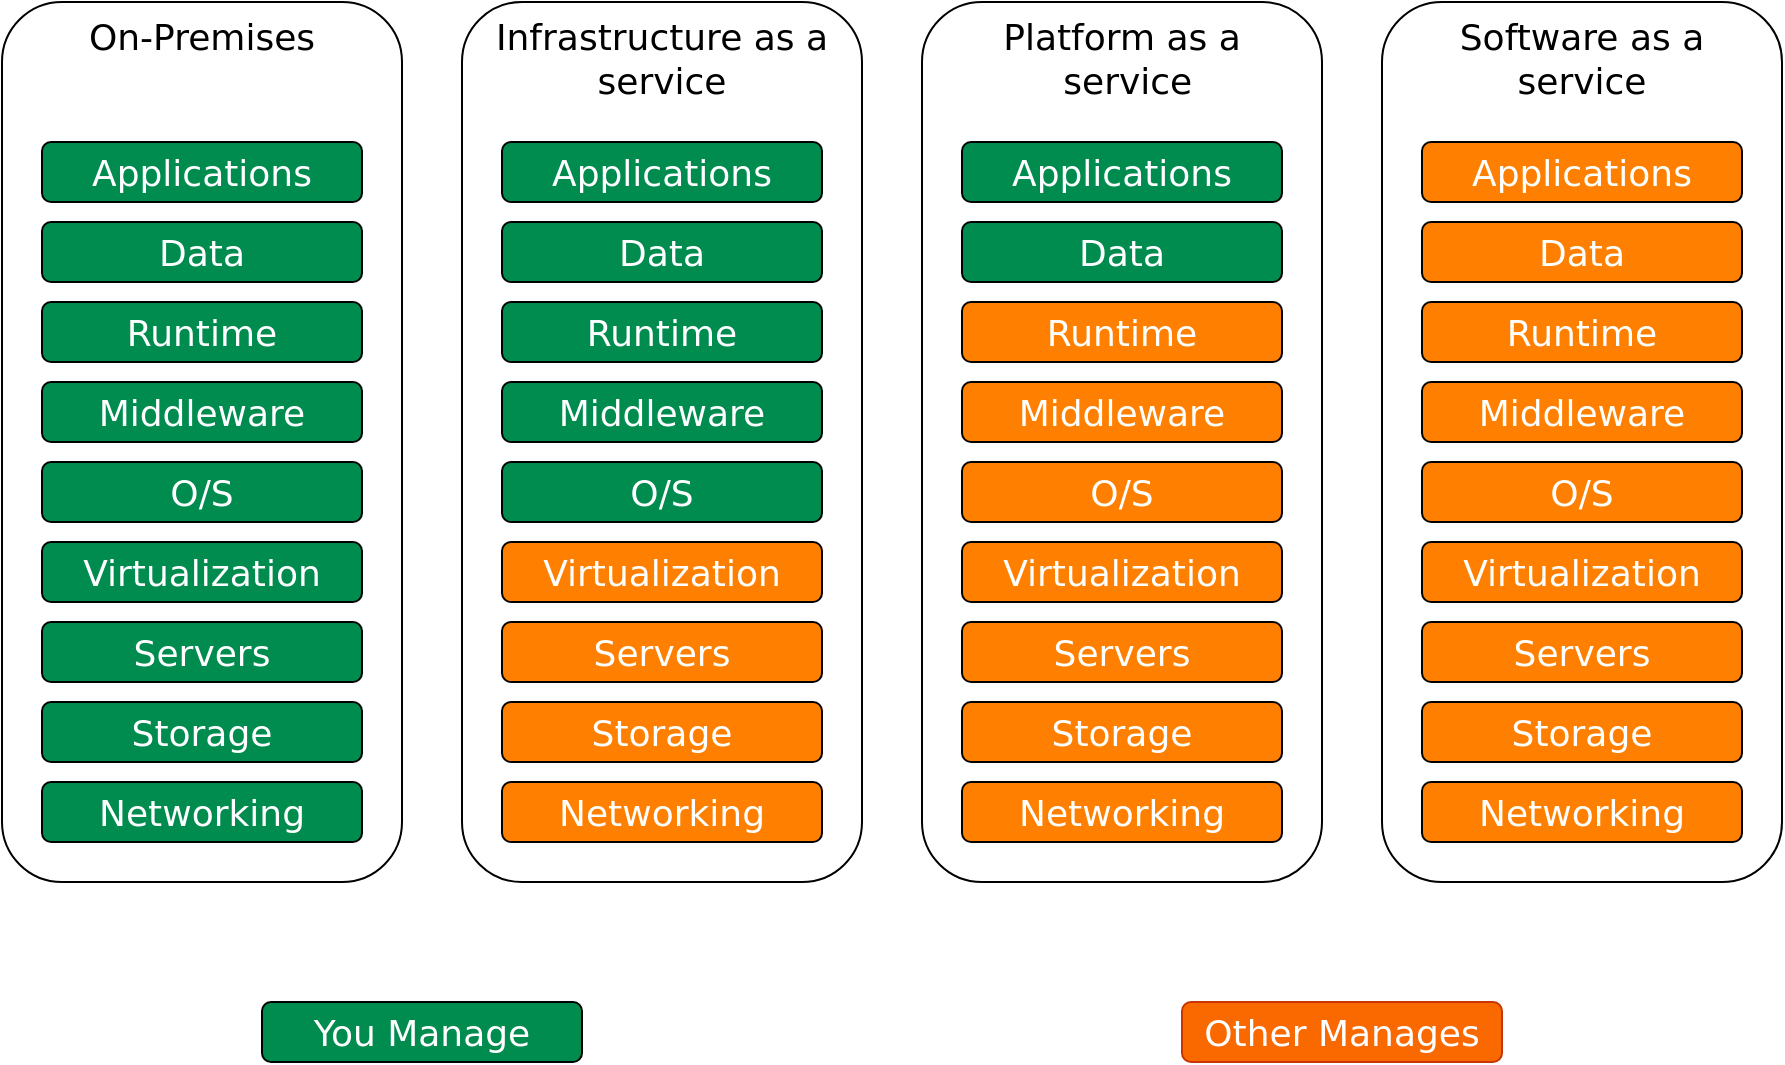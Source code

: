 <mxfile version="18.0.1" type="device"><diagram id="Ybh_ThFFa6IskEyrVFLp" name="Page-1"><mxGraphModel dx="1394" dy="817" grid="1" gridSize="10" guides="1" tooltips="1" connect="1" arrows="1" fold="1" page="1" pageScale="1" pageWidth="1169" pageHeight="827" math="0" shadow="0"><root><mxCell id="0"/><mxCell id="1" parent="0"/><mxCell id="qPbngmi06yi0zyTPmEsT-12" value="You Manage" style="rounded=1;whiteSpace=wrap;html=1;fontFamily=Dejavu Sans;fontSize=18;fillColor=#008C4F;fontColor=#FFFFFF;" vertex="1" parent="1"><mxGeometry x="310" y="600" width="160" height="30" as="geometry"/></mxCell><mxCell id="qPbngmi06yi0zyTPmEsT-13" value="Other Manages" style="rounded=1;whiteSpace=wrap;html=1;fontFamily=Dejavu Sans;fontSize=18;fillColor=#fa6800;fontColor=#FFFFFF;strokeColor=#C73500;" vertex="1" parent="1"><mxGeometry x="770" y="600" width="160" height="30" as="geometry"/></mxCell><mxCell id="qPbngmi06yi0zyTPmEsT-14" value="" style="group" vertex="1" connectable="0" parent="1"><mxGeometry x="180" y="100" width="200" height="440" as="geometry"/></mxCell><mxCell id="qPbngmi06yi0zyTPmEsT-1" value="On-Premises" style="rounded=1;whiteSpace=wrap;html=1;verticalAlign=top;fontFamily=Dejavu Sans;fontSize=18;" vertex="1" parent="qPbngmi06yi0zyTPmEsT-14"><mxGeometry width="200" height="440" as="geometry"/></mxCell><mxCell id="qPbngmi06yi0zyTPmEsT-2" value="Applications" style="rounded=1;whiteSpace=wrap;html=1;fontFamily=Dejavu Sans;fontSize=18;fillColor=#008C4F;fontColor=#FFFFFF;" vertex="1" parent="qPbngmi06yi0zyTPmEsT-14"><mxGeometry x="20" y="70" width="160" height="30" as="geometry"/></mxCell><mxCell id="qPbngmi06yi0zyTPmEsT-3" value="Data" style="rounded=1;whiteSpace=wrap;html=1;fontFamily=Dejavu Sans;fontSize=18;fillColor=#008C4F;fontColor=#FFFFFF;" vertex="1" parent="qPbngmi06yi0zyTPmEsT-14"><mxGeometry x="20" y="110" width="160" height="30" as="geometry"/></mxCell><mxCell id="qPbngmi06yi0zyTPmEsT-4" value="Runtime" style="rounded=1;whiteSpace=wrap;html=1;fontFamily=Dejavu Sans;fontSize=18;fillColor=#008C4F;fontColor=#FFFFFF;" vertex="1" parent="qPbngmi06yi0zyTPmEsT-14"><mxGeometry x="20" y="150" width="160" height="30" as="geometry"/></mxCell><mxCell id="qPbngmi06yi0zyTPmEsT-5" value="Middleware" style="rounded=1;whiteSpace=wrap;html=1;fontFamily=Dejavu Sans;fontSize=18;fillColor=#008C4F;fontColor=#FFFFFF;" vertex="1" parent="qPbngmi06yi0zyTPmEsT-14"><mxGeometry x="20" y="190" width="160" height="30" as="geometry"/></mxCell><mxCell id="qPbngmi06yi0zyTPmEsT-6" value="O/S" style="rounded=1;whiteSpace=wrap;html=1;fontFamily=Dejavu Sans;fontSize=18;fillColor=#008C4F;fontColor=#FFFFFF;" vertex="1" parent="qPbngmi06yi0zyTPmEsT-14"><mxGeometry x="20" y="230" width="160" height="30" as="geometry"/></mxCell><mxCell id="qPbngmi06yi0zyTPmEsT-7" value="Virtualization" style="rounded=1;whiteSpace=wrap;html=1;fontFamily=Dejavu Sans;fontSize=18;fillColor=#008C4F;fontColor=#FFFFFF;" vertex="1" parent="qPbngmi06yi0zyTPmEsT-14"><mxGeometry x="20" y="270" width="160" height="30" as="geometry"/></mxCell><mxCell id="qPbngmi06yi0zyTPmEsT-8" value="Servers" style="rounded=1;whiteSpace=wrap;html=1;fontFamily=Dejavu Sans;fontSize=18;fillColor=#008C4F;fontColor=#FFFFFF;" vertex="1" parent="qPbngmi06yi0zyTPmEsT-14"><mxGeometry x="20" y="310" width="160" height="30" as="geometry"/></mxCell><mxCell id="qPbngmi06yi0zyTPmEsT-10" value="Storage" style="rounded=1;whiteSpace=wrap;html=1;fontFamily=Dejavu Sans;fontSize=18;fillColor=#008C4F;fontColor=#FFFFFF;" vertex="1" parent="qPbngmi06yi0zyTPmEsT-14"><mxGeometry x="20" y="350" width="160" height="30" as="geometry"/></mxCell><mxCell id="qPbngmi06yi0zyTPmEsT-11" value="Networking" style="rounded=1;whiteSpace=wrap;html=1;fontFamily=Dejavu Sans;fontSize=18;fillColor=#008C4F;fontColor=#FFFFFF;" vertex="1" parent="qPbngmi06yi0zyTPmEsT-14"><mxGeometry x="20" y="390" width="160" height="30" as="geometry"/></mxCell><mxCell id="qPbngmi06yi0zyTPmEsT-15" value="" style="group" vertex="1" connectable="0" parent="1"><mxGeometry x="410" y="100" width="200" height="440" as="geometry"/></mxCell><mxCell id="qPbngmi06yi0zyTPmEsT-16" value="Infrastructure as a service" style="rounded=1;whiteSpace=wrap;html=1;verticalAlign=top;fontFamily=Dejavu Sans;fontSize=18;" vertex="1" parent="qPbngmi06yi0zyTPmEsT-15"><mxGeometry width="200" height="440" as="geometry"/></mxCell><mxCell id="qPbngmi06yi0zyTPmEsT-17" value="Applications" style="rounded=1;whiteSpace=wrap;html=1;fontFamily=Dejavu Sans;fontSize=18;fillColor=#008C4F;fontColor=#FFFFFF;" vertex="1" parent="qPbngmi06yi0zyTPmEsT-15"><mxGeometry x="20" y="70" width="160" height="30" as="geometry"/></mxCell><mxCell id="qPbngmi06yi0zyTPmEsT-18" value="Data" style="rounded=1;whiteSpace=wrap;html=1;fontFamily=Dejavu Sans;fontSize=18;fillColor=#008C4F;fontColor=#FFFFFF;" vertex="1" parent="qPbngmi06yi0zyTPmEsT-15"><mxGeometry x="20" y="110" width="160" height="30" as="geometry"/></mxCell><mxCell id="qPbngmi06yi0zyTPmEsT-19" value="Runtime" style="rounded=1;whiteSpace=wrap;html=1;fontFamily=Dejavu Sans;fontSize=18;fillColor=#008C4F;fontColor=#FFFFFF;" vertex="1" parent="qPbngmi06yi0zyTPmEsT-15"><mxGeometry x="20" y="150" width="160" height="30" as="geometry"/></mxCell><mxCell id="qPbngmi06yi0zyTPmEsT-20" value="Middleware" style="rounded=1;whiteSpace=wrap;html=1;fontFamily=Dejavu Sans;fontSize=18;fillColor=#008C4F;fontColor=#FFFFFF;" vertex="1" parent="qPbngmi06yi0zyTPmEsT-15"><mxGeometry x="20" y="190" width="160" height="30" as="geometry"/></mxCell><mxCell id="qPbngmi06yi0zyTPmEsT-21" value="O/S" style="rounded=1;whiteSpace=wrap;html=1;fontFamily=Dejavu Sans;fontSize=18;fillColor=#008C4F;fontColor=#FFFFFF;" vertex="1" parent="qPbngmi06yi0zyTPmEsT-15"><mxGeometry x="20" y="230" width="160" height="30" as="geometry"/></mxCell><mxCell id="qPbngmi06yi0zyTPmEsT-22" value="Virtualization" style="rounded=1;whiteSpace=wrap;html=1;fontFamily=Dejavu Sans;fontSize=18;fillColor=#FF8000;fontColor=#FFFFFF;" vertex="1" parent="qPbngmi06yi0zyTPmEsT-15"><mxGeometry x="20" y="270" width="160" height="30" as="geometry"/></mxCell><mxCell id="qPbngmi06yi0zyTPmEsT-23" value="Servers" style="rounded=1;whiteSpace=wrap;html=1;fontFamily=Dejavu Sans;fontSize=18;fillColor=#FF8000;fontColor=#FFFFFF;" vertex="1" parent="qPbngmi06yi0zyTPmEsT-15"><mxGeometry x="20" y="310" width="160" height="30" as="geometry"/></mxCell><mxCell id="qPbngmi06yi0zyTPmEsT-24" value="Storage" style="rounded=1;whiteSpace=wrap;html=1;fontFamily=Dejavu Sans;fontSize=18;fillColor=#FF8000;fontColor=#FFFFFF;" vertex="1" parent="qPbngmi06yi0zyTPmEsT-15"><mxGeometry x="20" y="350" width="160" height="30" as="geometry"/></mxCell><mxCell id="qPbngmi06yi0zyTPmEsT-25" value="Networking" style="rounded=1;whiteSpace=wrap;html=1;fontFamily=Dejavu Sans;fontSize=18;fillColor=#FF8000;fontColor=#FFFFFF;" vertex="1" parent="qPbngmi06yi0zyTPmEsT-15"><mxGeometry x="20" y="390" width="160" height="30" as="geometry"/></mxCell><mxCell id="qPbngmi06yi0zyTPmEsT-26" value="" style="group" vertex="1" connectable="0" parent="1"><mxGeometry x="640" y="100" width="200" height="440" as="geometry"/></mxCell><mxCell id="qPbngmi06yi0zyTPmEsT-27" value="Platform as a&lt;br&gt;&amp;nbsp;service" style="rounded=1;whiteSpace=wrap;html=1;verticalAlign=top;fontFamily=Dejavu Sans;fontSize=18;" vertex="1" parent="qPbngmi06yi0zyTPmEsT-26"><mxGeometry width="200" height="440" as="geometry"/></mxCell><mxCell id="qPbngmi06yi0zyTPmEsT-28" value="Applications" style="rounded=1;whiteSpace=wrap;html=1;fontFamily=Dejavu Sans;fontSize=18;fillColor=#008C4F;fontColor=#FFFFFF;" vertex="1" parent="qPbngmi06yi0zyTPmEsT-26"><mxGeometry x="20" y="70" width="160" height="30" as="geometry"/></mxCell><mxCell id="qPbngmi06yi0zyTPmEsT-29" value="Data" style="rounded=1;whiteSpace=wrap;html=1;fontFamily=Dejavu Sans;fontSize=18;fillColor=#008C4F;fontColor=#FFFFFF;" vertex="1" parent="qPbngmi06yi0zyTPmEsT-26"><mxGeometry x="20" y="110" width="160" height="30" as="geometry"/></mxCell><mxCell id="qPbngmi06yi0zyTPmEsT-30" value="Runtime" style="rounded=1;whiteSpace=wrap;html=1;fontFamily=Dejavu Sans;fontSize=18;fillColor=#FF8000;fontColor=#FFFFFF;" vertex="1" parent="qPbngmi06yi0zyTPmEsT-26"><mxGeometry x="20" y="150" width="160" height="30" as="geometry"/></mxCell><mxCell id="qPbngmi06yi0zyTPmEsT-31" value="Middleware" style="rounded=1;whiteSpace=wrap;html=1;fontFamily=Dejavu Sans;fontSize=18;fillColor=#FF8000;fontColor=#FFFFFF;" vertex="1" parent="qPbngmi06yi0zyTPmEsT-26"><mxGeometry x="20" y="190" width="160" height="30" as="geometry"/></mxCell><mxCell id="qPbngmi06yi0zyTPmEsT-32" value="O/S" style="rounded=1;whiteSpace=wrap;html=1;fontFamily=Dejavu Sans;fontSize=18;fillColor=#FF8000;fontColor=#FFFFFF;" vertex="1" parent="qPbngmi06yi0zyTPmEsT-26"><mxGeometry x="20" y="230" width="160" height="30" as="geometry"/></mxCell><mxCell id="qPbngmi06yi0zyTPmEsT-33" value="Virtualization" style="rounded=1;whiteSpace=wrap;html=1;fontFamily=Dejavu Sans;fontSize=18;fillColor=#FF8000;fontColor=#FFFFFF;" vertex="1" parent="qPbngmi06yi0zyTPmEsT-26"><mxGeometry x="20" y="270" width="160" height="30" as="geometry"/></mxCell><mxCell id="qPbngmi06yi0zyTPmEsT-34" value="Servers" style="rounded=1;whiteSpace=wrap;html=1;fontFamily=Dejavu Sans;fontSize=18;fillColor=#FF8000;fontColor=#FFFFFF;" vertex="1" parent="qPbngmi06yi0zyTPmEsT-26"><mxGeometry x="20" y="310" width="160" height="30" as="geometry"/></mxCell><mxCell id="qPbngmi06yi0zyTPmEsT-35" value="Storage" style="rounded=1;whiteSpace=wrap;html=1;fontFamily=Dejavu Sans;fontSize=18;fillColor=#FF8000;fontColor=#FFFFFF;" vertex="1" parent="qPbngmi06yi0zyTPmEsT-26"><mxGeometry x="20" y="350" width="160" height="30" as="geometry"/></mxCell><mxCell id="qPbngmi06yi0zyTPmEsT-36" value="Networking" style="rounded=1;whiteSpace=wrap;html=1;fontFamily=Dejavu Sans;fontSize=18;fillColor=#FF8000;fontColor=#FFFFFF;" vertex="1" parent="qPbngmi06yi0zyTPmEsT-26"><mxGeometry x="20" y="390" width="160" height="30" as="geometry"/></mxCell><mxCell id="qPbngmi06yi0zyTPmEsT-37" value="" style="group" vertex="1" connectable="0" parent="1"><mxGeometry x="870" y="100" width="200" height="440" as="geometry"/></mxCell><mxCell id="qPbngmi06yi0zyTPmEsT-38" value="Software as a&lt;br&gt;service" style="rounded=1;whiteSpace=wrap;html=1;verticalAlign=top;fontFamily=Dejavu Sans;fontSize=18;" vertex="1" parent="qPbngmi06yi0zyTPmEsT-37"><mxGeometry width="200" height="440" as="geometry"/></mxCell><mxCell id="qPbngmi06yi0zyTPmEsT-39" value="Applications" style="rounded=1;whiteSpace=wrap;html=1;fontFamily=Dejavu Sans;fontSize=18;fillColor=#FF8000;fontColor=#FFFFFF;" vertex="1" parent="qPbngmi06yi0zyTPmEsT-37"><mxGeometry x="20" y="70" width="160" height="30" as="geometry"/></mxCell><mxCell id="qPbngmi06yi0zyTPmEsT-40" value="Data" style="rounded=1;whiteSpace=wrap;html=1;fontFamily=Dejavu Sans;fontSize=18;fillColor=#FF8000;fontColor=#FFFFFF;" vertex="1" parent="qPbngmi06yi0zyTPmEsT-37"><mxGeometry x="20" y="110" width="160" height="30" as="geometry"/></mxCell><mxCell id="qPbngmi06yi0zyTPmEsT-41" value="Runtime" style="rounded=1;whiteSpace=wrap;html=1;fontFamily=Dejavu Sans;fontSize=18;fillColor=#FF8000;fontColor=#FFFFFF;" vertex="1" parent="qPbngmi06yi0zyTPmEsT-37"><mxGeometry x="20" y="150" width="160" height="30" as="geometry"/></mxCell><mxCell id="qPbngmi06yi0zyTPmEsT-42" value="Middleware" style="rounded=1;whiteSpace=wrap;html=1;fontFamily=Dejavu Sans;fontSize=18;fillColor=#FF8000;fontColor=#FFFFFF;" vertex="1" parent="qPbngmi06yi0zyTPmEsT-37"><mxGeometry x="20" y="190" width="160" height="30" as="geometry"/></mxCell><mxCell id="qPbngmi06yi0zyTPmEsT-43" value="O/S" style="rounded=1;whiteSpace=wrap;html=1;fontFamily=Dejavu Sans;fontSize=18;fillColor=#FF8000;fontColor=#FFFFFF;" vertex="1" parent="qPbngmi06yi0zyTPmEsT-37"><mxGeometry x="20" y="230" width="160" height="30" as="geometry"/></mxCell><mxCell id="qPbngmi06yi0zyTPmEsT-44" value="Virtualization" style="rounded=1;whiteSpace=wrap;html=1;fontFamily=Dejavu Sans;fontSize=18;fillColor=#FF8000;fontColor=#FFFFFF;" vertex="1" parent="qPbngmi06yi0zyTPmEsT-37"><mxGeometry x="20" y="270" width="160" height="30" as="geometry"/></mxCell><mxCell id="qPbngmi06yi0zyTPmEsT-45" value="Servers" style="rounded=1;whiteSpace=wrap;html=1;fontFamily=Dejavu Sans;fontSize=18;fillColor=#FF8000;fontColor=#FFFFFF;" vertex="1" parent="qPbngmi06yi0zyTPmEsT-37"><mxGeometry x="20" y="310" width="160" height="30" as="geometry"/></mxCell><mxCell id="qPbngmi06yi0zyTPmEsT-46" value="Storage" style="rounded=1;whiteSpace=wrap;html=1;fontFamily=Dejavu Sans;fontSize=18;fillColor=#FF8000;fontColor=#FFFFFF;" vertex="1" parent="qPbngmi06yi0zyTPmEsT-37"><mxGeometry x="20" y="350" width="160" height="30" as="geometry"/></mxCell><mxCell id="qPbngmi06yi0zyTPmEsT-47" value="Networking" style="rounded=1;whiteSpace=wrap;html=1;fontFamily=Dejavu Sans;fontSize=18;fillColor=#FF8000;fontColor=#FFFFFF;" vertex="1" parent="qPbngmi06yi0zyTPmEsT-37"><mxGeometry x="20" y="390" width="160" height="30" as="geometry"/></mxCell></root></mxGraphModel></diagram></mxfile>